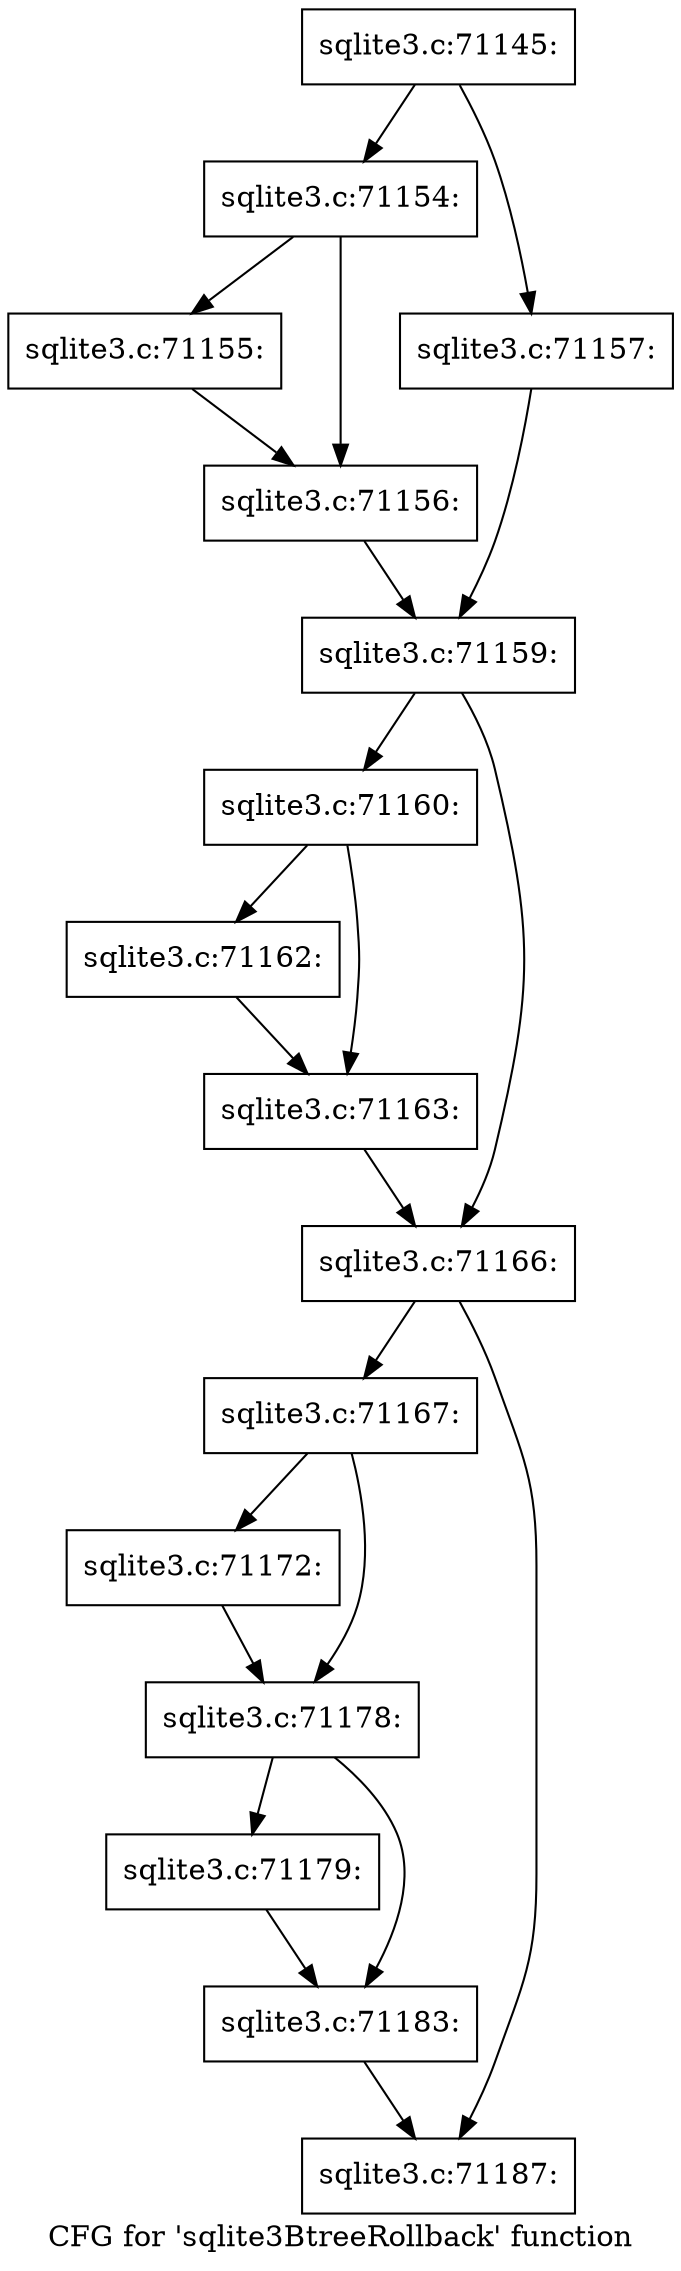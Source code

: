 digraph "CFG for 'sqlite3BtreeRollback' function" {
	label="CFG for 'sqlite3BtreeRollback' function";

	Node0x55c0f79acaf0 [shape=record,label="{sqlite3.c:71145:}"];
	Node0x55c0f79acaf0 -> Node0x55c0f79afd20;
	Node0x55c0f79acaf0 -> Node0x55c0f79afdc0;
	Node0x55c0f79afd20 [shape=record,label="{sqlite3.c:71154:}"];
	Node0x55c0f79afd20 -> Node0x55c0f79b0550;
	Node0x55c0f79afd20 -> Node0x55c0f79b05a0;
	Node0x55c0f79b0550 [shape=record,label="{sqlite3.c:71155:}"];
	Node0x55c0f79b0550 -> Node0x55c0f79b05a0;
	Node0x55c0f79b05a0 [shape=record,label="{sqlite3.c:71156:}"];
	Node0x55c0f79b05a0 -> Node0x55c0f79afd70;
	Node0x55c0f79afdc0 [shape=record,label="{sqlite3.c:71157:}"];
	Node0x55c0f79afdc0 -> Node0x55c0f79afd70;
	Node0x55c0f79afd70 [shape=record,label="{sqlite3.c:71159:}"];
	Node0x55c0f79afd70 -> Node0x55c0f79b0d60;
	Node0x55c0f79afd70 -> Node0x55c0f79b0db0;
	Node0x55c0f79b0d60 [shape=record,label="{sqlite3.c:71160:}"];
	Node0x55c0f79b0d60 -> Node0x55c0f5a0f3f0;
	Node0x55c0f79b0d60 -> Node0x55c0f79b1a10;
	Node0x55c0f5a0f3f0 [shape=record,label="{sqlite3.c:71162:}"];
	Node0x55c0f5a0f3f0 -> Node0x55c0f79b1a10;
	Node0x55c0f79b1a10 [shape=record,label="{sqlite3.c:71163:}"];
	Node0x55c0f79b1a10 -> Node0x55c0f79b0db0;
	Node0x55c0f79b0db0 [shape=record,label="{sqlite3.c:71166:}"];
	Node0x55c0f79b0db0 -> Node0x55c0f79b2160;
	Node0x55c0f79b0db0 -> Node0x55c0f79b21b0;
	Node0x55c0f79b2160 [shape=record,label="{sqlite3.c:71167:}"];
	Node0x55c0f79b2160 -> Node0x55c0f79b2b60;
	Node0x55c0f79b2160 -> Node0x55c0f79b2bb0;
	Node0x55c0f79b2b60 [shape=record,label="{sqlite3.c:71172:}"];
	Node0x55c0f79b2b60 -> Node0x55c0f79b2bb0;
	Node0x55c0f79b2bb0 [shape=record,label="{sqlite3.c:71178:}"];
	Node0x55c0f79b2bb0 -> Node0x55c0f79b31e0;
	Node0x55c0f79b2bb0 -> Node0x55c0f79b3230;
	Node0x55c0f79b31e0 [shape=record,label="{sqlite3.c:71179:}"];
	Node0x55c0f79b31e0 -> Node0x55c0f79b3230;
	Node0x55c0f79b3230 [shape=record,label="{sqlite3.c:71183:}"];
	Node0x55c0f79b3230 -> Node0x55c0f79b21b0;
	Node0x55c0f79b21b0 [shape=record,label="{sqlite3.c:71187:}"];
}
